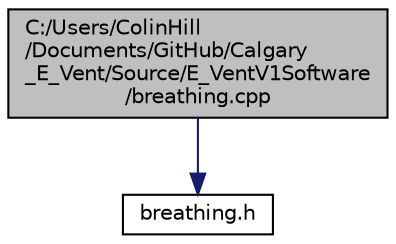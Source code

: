 digraph "C:/Users/ColinHill/Documents/GitHub/Calgary_E_Vent/Source/E_VentV1Software/breathing.cpp"
{
 // LATEX_PDF_SIZE
  edge [fontname="Helvetica",fontsize="10",labelfontname="Helvetica",labelfontsize="10"];
  node [fontname="Helvetica",fontsize="10",shape=record];
  Node1 [label="C:/Users/ColinHill\l/Documents/GitHub/Calgary\l_E_Vent/Source/E_VentV1Software\l/breathing.cpp",height=0.2,width=0.4,color="black", fillcolor="grey75", style="filled", fontcolor="black",tooltip=" "];
  Node1 -> Node2 [color="midnightblue",fontsize="10",style="solid",fontname="Helvetica"];
  Node2 [label="breathing.h",height=0.2,width=0.4,color="black", fillcolor="white", style="filled",URL="$breathing_8h.html",tooltip=" "];
}
